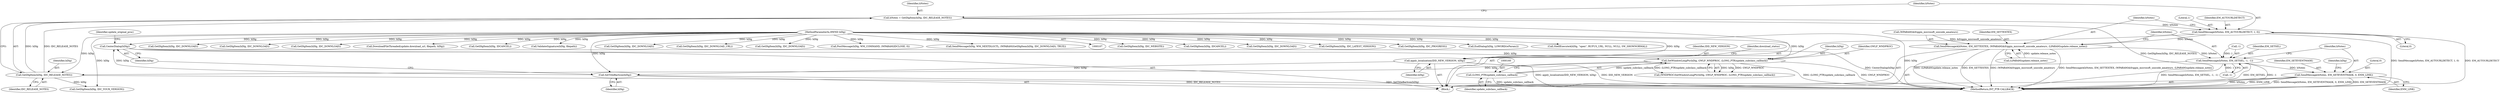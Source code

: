 digraph "0_rufus_c3c39f7f8a11f612c4ebf7affce25ec6928eb1cb_1@API" {
"1000167" [label="(Call,SendMessage(hNotes, EM_AUTOURLDETECT, 1, 0))"];
"1000162" [label="(Call,hNotes = GetDlgItem(hDlg, IDC_RELEASE_NOTES))"];
"1000164" [label="(Call,GetDlgItem(hDlg, IDC_RELEASE_NOTES))"];
"1000156" [label="(Call,SetWindowLongPtr(hDlg, GWLP_WNDPROC, (LONG_PTR)update_subclass_callback))"];
"1000150" [label="(Call,CenterDialog(hDlg))"];
"1000148" [label="(Call,SetTitleBarIcon(hDlg))"];
"1000142" [label="(Call,apply_localization(IDD_NEW_VERSION, hDlg))"];
"1000108" [label="(MethodParameterIn,HWND hDlg)"];
"1000159" [label="(Call,(LONG_PTR)update_subclass_callback)"];
"1000172" [label="(Call,SendMessageA(hNotes, EM_SETTEXTEX, (WPARAM)&friggin_microsoft_unicode_amateurs, (LPARAM)update.release_notes))"];
"1000184" [label="(Call,SendMessage(hNotes, EM_SETSEL, -1, -1))"];
"1000191" [label="(Call,SendMessage(hNotes, EM_SETEVENTMASK, 0, ENM_LINK))"];
"1000108" [label="(MethodParameterIn,HWND hDlg)"];
"1000268" [label="(Call,GetDlgItem(hDlg, IDC_WEBSITE))"];
"1000189" [label="(Call,-1)"];
"1000184" [label="(Call,SendMessage(hNotes, EM_SETSEL, -1, -1))"];
"1000142" [label="(Call,apply_localization(IDD_NEW_VERSION, hDlg))"];
"1000513" [label="(Call,GetDlgItem(hDlg, IDCANCEL))"];
"1000170" [label="(Literal,1)"];
"1000179" [label="(Call,(LPARAM)update.release_notes)"];
"1000163" [label="(Identifier,hNotes)"];
"1000151" [label="(Identifier,hDlg)"];
"1000157" [label="(Identifier,hDlg)"];
"1000197" [label="(Call,GetDlgItem(hDlg, IDC_YOUR_VERSION))"];
"1000167" [label="(Call,SendMessage(hNotes, EM_AUTOURLDETECT, 1, 0))"];
"1000554" [label="(Call,GetDlgItem(hDlg, IDC_DOWNLOAD))"];
"1000144" [label="(Identifier,hDlg)"];
"1000194" [label="(Literal,0)"];
"1000166" [label="(Identifier,IDC_RELEASE_NOTES)"];
"1000212" [label="(Call,GetDlgItem(hDlg, IDC_LATEST_VERSION))"];
"1000174" [label="(Identifier,EM_SETTEXTEX)"];
"1000570" [label="(MethodReturn,INT_PTR CALLBACK)"];
"1000240" [label="(Call,GetDlgItem(hDlg, IDC_PROGRESS))"];
"1000319" [label="(Call,EndDialog(hDlg, LOWORD(wParam)))"];
"1000193" [label="(Identifier,EM_SETEVENTMASK)"];
"1000328" [label="(Call,ShellExecuteA(hDlg, \"open\", RUFUS_URL, NULL, NULL, SW_SHOWNORMAL))"];
"1000173" [label="(Identifier,hNotes)"];
"1000191" [label="(Call,SendMessage(hNotes, EM_SETEVENTMASK, 0, ENM_LINK))"];
"1000186" [label="(Identifier,EM_SETSEL)"];
"1000495" [label="(Call,GetDlgItem(hDlg, IDC_DOWNLOAD))"];
"1000168" [label="(Identifier,hNotes)"];
"1000156" [label="(Call,SetWindowLongPtr(hDlg, GWLP_WNDPROC, (LONG_PTR)update_subclass_callback))"];
"1000150" [label="(Call,CenterDialog(hDlg))"];
"1000257" [label="(Call,GetDlgItem(hDlg, IDC_DOWNLOAD))"];
"1000187" [label="(Call,-1)"];
"1000159" [label="(Call,(LONG_PTR)update_subclass_callback)"];
"1000366" [label="(Call,GetDlgItem(hDlg, IDC_DOWNLOAD))"];
"1000165" [label="(Identifier,hDlg)"];
"1000149" [label="(Identifier,hDlg)"];
"1000175" [label="(Call,(WPARAM)&friggin_microsoft_unicode_amateurs)"];
"1000172" [label="(Call,SendMessageA(hNotes, EM_SETTEXTEX, (WPARAM)&friggin_microsoft_unicode_amateurs, (LPARAM)update.release_notes))"];
"1000198" [label="(Identifier,hDlg)"];
"1000161" [label="(Identifier,update_subclass_callback)"];
"1000499" [label="(Call,DownloadFileThreaded(update.download_url, filepath, hDlg))"];
"1000158" [label="(Identifier,GWLP_WNDPROC)"];
"1000192" [label="(Identifier,hNotes)"];
"1000195" [label="(Identifier,ENM_LINK)"];
"1000535" [label="(Call,GetDlgItem(hDlg, IDCANCEL))"];
"1000358" [label="(Call,ValidateSignature(hDlg, filepath))"];
"1000185" [label="(Identifier,hNotes)"];
"1000543" [label="(Call,GetDlgItem(hDlg, IDC_DOWNLOAD))"];
"1000233" [label="(Call,GetDlgItem(hDlg, IDC_DOWNLOAD_URL))"];
"1000518" [label="(Call,GetDlgItem(hDlg, IDC_DOWNLOAD))"];
"1000148" [label="(Call,SetTitleBarIcon(hDlg))"];
"1000171" [label="(Literal,0)"];
"1000169" [label="(Identifier,EM_AUTOURLDETECT)"];
"1000164" [label="(Call,GetDlgItem(hDlg, IDC_RELEASE_NOTES))"];
"1000162" [label="(Call,hNotes = GetDlgItem(hDlg, IDC_RELEASE_NOTES))"];
"1000154" [label="(Call,(WNDPROC)SetWindowLongPtr(hDlg, GWLP_WNDPROC, (LONG_PTR)update_subclass_callback))"];
"1000143" [label="(Identifier,IDD_NEW_VERSION)"];
"1000416" [label="(Call,PostMessage(hDlg, WM_COMMAND, (WPARAM)IDCLOSE, 0))"];
"1000146" [label="(Identifier,download_status)"];
"1000153" [label="(Identifier,update_original_proc)"];
"1000490" [label="(Call,SendMessage(hDlg, WM_NEXTDLGCTL, (WPARAM)GetDlgItem(hDlg, IDC_DOWNLOAD), TRUE))"];
"1000140" [label="(Block,)"];
"1000167" -> "1000140"  [label="AST: "];
"1000167" -> "1000171"  [label="CFG: "];
"1000168" -> "1000167"  [label="AST: "];
"1000169" -> "1000167"  [label="AST: "];
"1000170" -> "1000167"  [label="AST: "];
"1000171" -> "1000167"  [label="AST: "];
"1000173" -> "1000167"  [label="CFG: "];
"1000167" -> "1000570"  [label="DDG: EM_AUTOURLDETECT"];
"1000167" -> "1000570"  [label="DDG: SendMessage(hNotes, EM_AUTOURLDETECT, 1, 0)"];
"1000162" -> "1000167"  [label="DDG: hNotes"];
"1000167" -> "1000172"  [label="DDG: hNotes"];
"1000162" -> "1000140"  [label="AST: "];
"1000162" -> "1000164"  [label="CFG: "];
"1000163" -> "1000162"  [label="AST: "];
"1000164" -> "1000162"  [label="AST: "];
"1000168" -> "1000162"  [label="CFG: "];
"1000162" -> "1000570"  [label="DDG: GetDlgItem(hDlg, IDC_RELEASE_NOTES)"];
"1000164" -> "1000162"  [label="DDG: hDlg"];
"1000164" -> "1000162"  [label="DDG: IDC_RELEASE_NOTES"];
"1000164" -> "1000166"  [label="CFG: "];
"1000165" -> "1000164"  [label="AST: "];
"1000166" -> "1000164"  [label="AST: "];
"1000164" -> "1000570"  [label="DDG: IDC_RELEASE_NOTES"];
"1000156" -> "1000164"  [label="DDG: hDlg"];
"1000108" -> "1000164"  [label="DDG: hDlg"];
"1000164" -> "1000197"  [label="DDG: hDlg"];
"1000156" -> "1000154"  [label="AST: "];
"1000156" -> "1000159"  [label="CFG: "];
"1000157" -> "1000156"  [label="AST: "];
"1000158" -> "1000156"  [label="AST: "];
"1000159" -> "1000156"  [label="AST: "];
"1000154" -> "1000156"  [label="CFG: "];
"1000156" -> "1000570"  [label="DDG: (LONG_PTR)update_subclass_callback"];
"1000156" -> "1000570"  [label="DDG: GWLP_WNDPROC"];
"1000156" -> "1000154"  [label="DDG: hDlg"];
"1000156" -> "1000154"  [label="DDG: GWLP_WNDPROC"];
"1000156" -> "1000154"  [label="DDG: (LONG_PTR)update_subclass_callback"];
"1000150" -> "1000156"  [label="DDG: hDlg"];
"1000108" -> "1000156"  [label="DDG: hDlg"];
"1000159" -> "1000156"  [label="DDG: update_subclass_callback"];
"1000150" -> "1000140"  [label="AST: "];
"1000150" -> "1000151"  [label="CFG: "];
"1000151" -> "1000150"  [label="AST: "];
"1000153" -> "1000150"  [label="CFG: "];
"1000150" -> "1000570"  [label="DDG: CenterDialog(hDlg)"];
"1000148" -> "1000150"  [label="DDG: hDlg"];
"1000108" -> "1000150"  [label="DDG: hDlg"];
"1000148" -> "1000140"  [label="AST: "];
"1000148" -> "1000149"  [label="CFG: "];
"1000149" -> "1000148"  [label="AST: "];
"1000151" -> "1000148"  [label="CFG: "];
"1000148" -> "1000570"  [label="DDG: SetTitleBarIcon(hDlg)"];
"1000142" -> "1000148"  [label="DDG: hDlg"];
"1000108" -> "1000148"  [label="DDG: hDlg"];
"1000142" -> "1000140"  [label="AST: "];
"1000142" -> "1000144"  [label="CFG: "];
"1000143" -> "1000142"  [label="AST: "];
"1000144" -> "1000142"  [label="AST: "];
"1000146" -> "1000142"  [label="CFG: "];
"1000142" -> "1000570"  [label="DDG: apply_localization(IDD_NEW_VERSION, hDlg)"];
"1000142" -> "1000570"  [label="DDG: IDD_NEW_VERSION"];
"1000108" -> "1000142"  [label="DDG: hDlg"];
"1000108" -> "1000107"  [label="AST: "];
"1000108" -> "1000570"  [label="DDG: hDlg"];
"1000108" -> "1000197"  [label="DDG: hDlg"];
"1000108" -> "1000212"  [label="DDG: hDlg"];
"1000108" -> "1000233"  [label="DDG: hDlg"];
"1000108" -> "1000240"  [label="DDG: hDlg"];
"1000108" -> "1000257"  [label="DDG: hDlg"];
"1000108" -> "1000268"  [label="DDG: hDlg"];
"1000108" -> "1000319"  [label="DDG: hDlg"];
"1000108" -> "1000328"  [label="DDG: hDlg"];
"1000108" -> "1000358"  [label="DDG: hDlg"];
"1000108" -> "1000366"  [label="DDG: hDlg"];
"1000108" -> "1000416"  [label="DDG: hDlg"];
"1000108" -> "1000490"  [label="DDG: hDlg"];
"1000108" -> "1000495"  [label="DDG: hDlg"];
"1000108" -> "1000499"  [label="DDG: hDlg"];
"1000108" -> "1000513"  [label="DDG: hDlg"];
"1000108" -> "1000518"  [label="DDG: hDlg"];
"1000108" -> "1000535"  [label="DDG: hDlg"];
"1000108" -> "1000543"  [label="DDG: hDlg"];
"1000108" -> "1000554"  [label="DDG: hDlg"];
"1000159" -> "1000161"  [label="CFG: "];
"1000160" -> "1000159"  [label="AST: "];
"1000161" -> "1000159"  [label="AST: "];
"1000159" -> "1000570"  [label="DDG: update_subclass_callback"];
"1000172" -> "1000140"  [label="AST: "];
"1000172" -> "1000179"  [label="CFG: "];
"1000173" -> "1000172"  [label="AST: "];
"1000174" -> "1000172"  [label="AST: "];
"1000175" -> "1000172"  [label="AST: "];
"1000179" -> "1000172"  [label="AST: "];
"1000185" -> "1000172"  [label="CFG: "];
"1000172" -> "1000570"  [label="DDG: SendMessageA(hNotes, EM_SETTEXTEX, (WPARAM)&friggin_microsoft_unicode_amateurs, (LPARAM)update.release_notes)"];
"1000172" -> "1000570"  [label="DDG: (LPARAM)update.release_notes"];
"1000172" -> "1000570"  [label="DDG: EM_SETTEXTEX"];
"1000172" -> "1000570"  [label="DDG: (WPARAM)&friggin_microsoft_unicode_amateurs"];
"1000175" -> "1000172"  [label="DDG: &friggin_microsoft_unicode_amateurs"];
"1000179" -> "1000172"  [label="DDG: update.release_notes"];
"1000172" -> "1000184"  [label="DDG: hNotes"];
"1000184" -> "1000140"  [label="AST: "];
"1000184" -> "1000189"  [label="CFG: "];
"1000185" -> "1000184"  [label="AST: "];
"1000186" -> "1000184"  [label="AST: "];
"1000187" -> "1000184"  [label="AST: "];
"1000189" -> "1000184"  [label="AST: "];
"1000192" -> "1000184"  [label="CFG: "];
"1000184" -> "1000570"  [label="DDG: EM_SETSEL"];
"1000184" -> "1000570"  [label="DDG: -1"];
"1000184" -> "1000570"  [label="DDG: SendMessage(hNotes, EM_SETSEL, -1, -1)"];
"1000187" -> "1000184"  [label="DDG: 1"];
"1000189" -> "1000184"  [label="DDG: 1"];
"1000184" -> "1000191"  [label="DDG: hNotes"];
"1000191" -> "1000140"  [label="AST: "];
"1000191" -> "1000195"  [label="CFG: "];
"1000192" -> "1000191"  [label="AST: "];
"1000193" -> "1000191"  [label="AST: "];
"1000194" -> "1000191"  [label="AST: "];
"1000195" -> "1000191"  [label="AST: "];
"1000198" -> "1000191"  [label="CFG: "];
"1000191" -> "1000570"  [label="DDG: ENM_LINK"];
"1000191" -> "1000570"  [label="DDG: SendMessage(hNotes, EM_SETEVENTMASK, 0, ENM_LINK)"];
"1000191" -> "1000570"  [label="DDG: EM_SETEVENTMASK"];
"1000191" -> "1000570"  [label="DDG: hNotes"];
}
